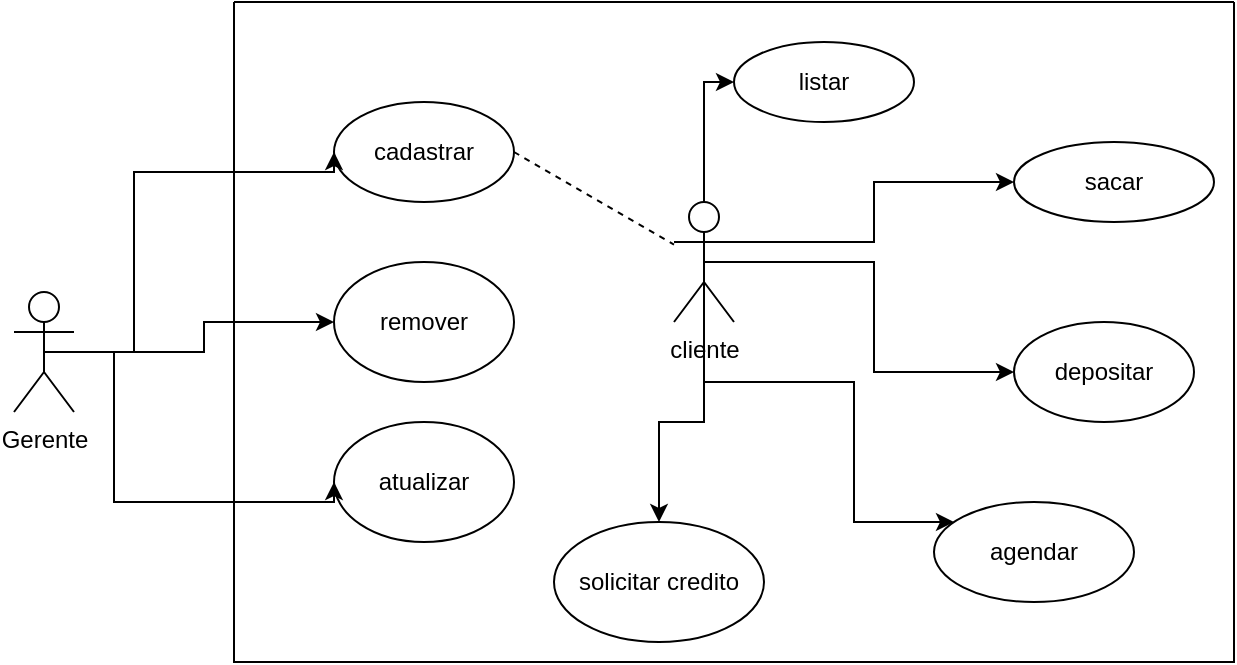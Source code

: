<mxfile version="21.3.2" type="github">
  <diagram name="Page-1" id="CdY-IEqtM_RVkw90ukgk">
    <mxGraphModel dx="983" dy="430" grid="1" gridSize="10" guides="1" tooltips="1" connect="1" arrows="1" fold="1" page="1" pageScale="1" pageWidth="850" pageHeight="1100" math="0" shadow="0">
      <root>
        <mxCell id="0" />
        <mxCell id="1" parent="0" />
        <mxCell id="CbHMspe8ceRNwDUp3AjZ-17" style="edgeStyle=orthogonalEdgeStyle;rounded=0;orthogonalLoop=1;jettySize=auto;html=1;exitX=0.5;exitY=0.5;exitDx=0;exitDy=0;exitPerimeter=0;" parent="1" source="CbHMspe8ceRNwDUp3AjZ-1" target="CbHMspe8ceRNwDUp3AjZ-11" edge="1">
          <mxGeometry relative="1" as="geometry" />
        </mxCell>
        <mxCell id="CbHMspe8ceRNwDUp3AjZ-1" value="Gerente" style="shape=umlActor;verticalLabelPosition=bottom;verticalAlign=top;html=1;outlineConnect=0;" parent="1" vertex="1">
          <mxGeometry x="60" y="185" width="30" height="60" as="geometry" />
        </mxCell>
        <mxCell id="CbHMspe8ceRNwDUp3AjZ-6" value="" style="swimlane;startSize=0;html=1;" parent="1" vertex="1">
          <mxGeometry x="170" y="40" width="500" height="330" as="geometry" />
        </mxCell>
        <mxCell id="CbHMspe8ceRNwDUp3AjZ-25" style="edgeStyle=orthogonalEdgeStyle;rounded=0;orthogonalLoop=1;jettySize=auto;html=1;exitX=0.5;exitY=0.5;exitDx=0;exitDy=0;exitPerimeter=0;" parent="CbHMspe8ceRNwDUp3AjZ-6" source="CbHMspe8ceRNwDUp3AjZ-9" target="CbHMspe8ceRNwDUp3AjZ-20" edge="1">
          <mxGeometry relative="1" as="geometry">
            <Array as="points">
              <mxPoint x="235" y="40" />
            </Array>
          </mxGeometry>
        </mxCell>
        <mxCell id="CbHMspe8ceRNwDUp3AjZ-26" style="edgeStyle=orthogonalEdgeStyle;rounded=0;orthogonalLoop=1;jettySize=auto;html=1;exitX=1;exitY=0.333;exitDx=0;exitDy=0;exitPerimeter=0;" parent="CbHMspe8ceRNwDUp3AjZ-6" source="CbHMspe8ceRNwDUp3AjZ-9" target="CbHMspe8ceRNwDUp3AjZ-24" edge="1">
          <mxGeometry relative="1" as="geometry" />
        </mxCell>
        <mxCell id="CbHMspe8ceRNwDUp3AjZ-27" style="edgeStyle=orthogonalEdgeStyle;rounded=0;orthogonalLoop=1;jettySize=auto;html=1;exitX=0.5;exitY=0.5;exitDx=0;exitDy=0;exitPerimeter=0;" parent="CbHMspe8ceRNwDUp3AjZ-6" source="CbHMspe8ceRNwDUp3AjZ-9" target="CbHMspe8ceRNwDUp3AjZ-21" edge="1">
          <mxGeometry relative="1" as="geometry" />
        </mxCell>
        <mxCell id="CbHMspe8ceRNwDUp3AjZ-28" style="edgeStyle=orthogonalEdgeStyle;rounded=0;orthogonalLoop=1;jettySize=auto;html=1;exitX=0.5;exitY=0.5;exitDx=0;exitDy=0;exitPerimeter=0;" parent="CbHMspe8ceRNwDUp3AjZ-6" source="CbHMspe8ceRNwDUp3AjZ-9" target="CbHMspe8ceRNwDUp3AjZ-22" edge="1">
          <mxGeometry relative="1" as="geometry">
            <Array as="points">
              <mxPoint x="235" y="190" />
              <mxPoint x="310" y="190" />
              <mxPoint x="310" y="260" />
            </Array>
          </mxGeometry>
        </mxCell>
        <mxCell id="CbHMspe8ceRNwDUp3AjZ-29" style="edgeStyle=orthogonalEdgeStyle;rounded=0;orthogonalLoop=1;jettySize=auto;html=1;exitX=0.5;exitY=0.5;exitDx=0;exitDy=0;exitPerimeter=0;" parent="CbHMspe8ceRNwDUp3AjZ-6" source="CbHMspe8ceRNwDUp3AjZ-9" target="CbHMspe8ceRNwDUp3AjZ-23" edge="1">
          <mxGeometry relative="1" as="geometry" />
        </mxCell>
        <mxCell id="CbHMspe8ceRNwDUp3AjZ-9" value="cliente" style="shape=umlActor;verticalLabelPosition=bottom;verticalAlign=top;html=1;outlineConnect=0;" parent="CbHMspe8ceRNwDUp3AjZ-6" vertex="1">
          <mxGeometry x="220" y="100" width="30" height="60" as="geometry" />
        </mxCell>
        <mxCell id="CbHMspe8ceRNwDUp3AjZ-10" value="cadastrar" style="ellipse;whiteSpace=wrap;html=1;" parent="CbHMspe8ceRNwDUp3AjZ-6" vertex="1">
          <mxGeometry x="50" y="50" width="90" height="50" as="geometry" />
        </mxCell>
        <mxCell id="CbHMspe8ceRNwDUp3AjZ-11" value="remover" style="ellipse;whiteSpace=wrap;html=1;" parent="CbHMspe8ceRNwDUp3AjZ-6" vertex="1">
          <mxGeometry x="50" y="130" width="90" height="60" as="geometry" />
        </mxCell>
        <mxCell id="CbHMspe8ceRNwDUp3AjZ-12" value="atualizar" style="ellipse;whiteSpace=wrap;html=1;" parent="CbHMspe8ceRNwDUp3AjZ-6" vertex="1">
          <mxGeometry x="50" y="210" width="90" height="60" as="geometry" />
        </mxCell>
        <mxCell id="CbHMspe8ceRNwDUp3AjZ-13" value="" style="endArrow=none;dashed=1;html=1;rounded=0;exitX=1;exitY=0.5;exitDx=0;exitDy=0;" parent="CbHMspe8ceRNwDUp3AjZ-6" source="CbHMspe8ceRNwDUp3AjZ-10" target="CbHMspe8ceRNwDUp3AjZ-9" edge="1">
          <mxGeometry width="50" height="50" relative="1" as="geometry">
            <mxPoint x="210" y="190" as="sourcePoint" />
            <mxPoint x="260" y="140" as="targetPoint" />
          </mxGeometry>
        </mxCell>
        <mxCell id="CbHMspe8ceRNwDUp3AjZ-20" value="listar" style="ellipse;whiteSpace=wrap;html=1;" parent="CbHMspe8ceRNwDUp3AjZ-6" vertex="1">
          <mxGeometry x="250" y="20" width="90" height="40" as="geometry" />
        </mxCell>
        <mxCell id="CbHMspe8ceRNwDUp3AjZ-21" value="depositar" style="ellipse;whiteSpace=wrap;html=1;" parent="CbHMspe8ceRNwDUp3AjZ-6" vertex="1">
          <mxGeometry x="390" y="160" width="90" height="50" as="geometry" />
        </mxCell>
        <mxCell id="CbHMspe8ceRNwDUp3AjZ-22" value="agendar" style="ellipse;whiteSpace=wrap;html=1;" parent="CbHMspe8ceRNwDUp3AjZ-6" vertex="1">
          <mxGeometry x="350" y="250" width="100" height="50" as="geometry" />
        </mxCell>
        <mxCell id="CbHMspe8ceRNwDUp3AjZ-23" value="solicitar credito" style="ellipse;whiteSpace=wrap;html=1;" parent="CbHMspe8ceRNwDUp3AjZ-6" vertex="1">
          <mxGeometry x="160" y="260" width="105" height="60" as="geometry" />
        </mxCell>
        <mxCell id="CbHMspe8ceRNwDUp3AjZ-24" value="sacar" style="ellipse;whiteSpace=wrap;html=1;" parent="CbHMspe8ceRNwDUp3AjZ-6" vertex="1">
          <mxGeometry x="390" y="70" width="100" height="40" as="geometry" />
        </mxCell>
        <mxCell id="CbHMspe8ceRNwDUp3AjZ-18" style="edgeStyle=orthogonalEdgeStyle;rounded=0;orthogonalLoop=1;jettySize=auto;html=1;exitX=0.5;exitY=0.5;exitDx=0;exitDy=0;exitPerimeter=0;entryX=0;entryY=0.5;entryDx=0;entryDy=0;" parent="1" source="CbHMspe8ceRNwDUp3AjZ-1" target="CbHMspe8ceRNwDUp3AjZ-12" edge="1">
          <mxGeometry relative="1" as="geometry">
            <mxPoint x="35" y="250" as="sourcePoint" />
            <mxPoint x="210" y="220" as="targetPoint" />
            <Array as="points">
              <mxPoint x="110" y="215" />
              <mxPoint x="110" y="290" />
            </Array>
          </mxGeometry>
        </mxCell>
        <mxCell id="CbHMspe8ceRNwDUp3AjZ-19" style="edgeStyle=orthogonalEdgeStyle;rounded=0;orthogonalLoop=1;jettySize=auto;html=1;entryX=0;entryY=0.5;entryDx=0;entryDy=0;" parent="1" source="CbHMspe8ceRNwDUp3AjZ-1" target="CbHMspe8ceRNwDUp3AjZ-10" edge="1">
          <mxGeometry relative="1" as="geometry">
            <mxPoint x="45" y="260" as="sourcePoint" />
            <mxPoint x="220" y="230" as="targetPoint" />
            <Array as="points">
              <mxPoint x="120" y="215" />
              <mxPoint x="120" y="125" />
            </Array>
          </mxGeometry>
        </mxCell>
      </root>
    </mxGraphModel>
  </diagram>
</mxfile>
